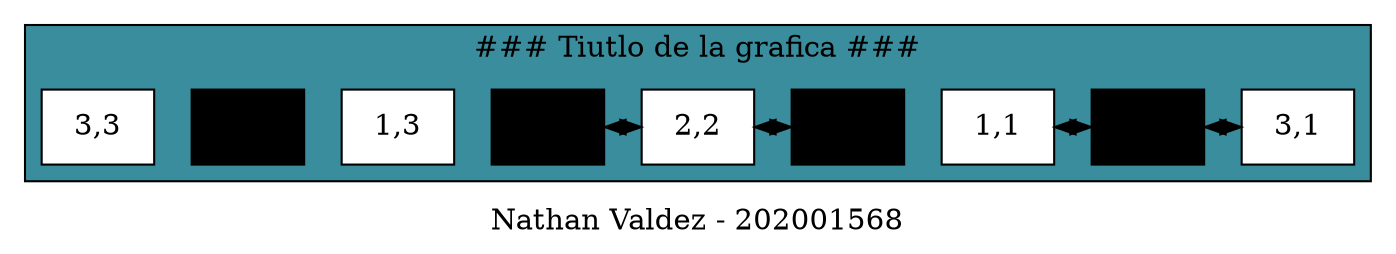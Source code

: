 digraph D{
    node[shape = box fillcolor = "FFEDBB" style = filled]
    label = "Nathan Valdez - 202001568"
    
    subgraph cluster_p{
        label = "### Tiutlo de la grafica ###"
        bgcolor = "#398D9C"
        edge[dir = "both"]

        Node1_1[label= "1,1", group=1, fillcolor= white]
        Node2_1[label= "2,1", group=2, fillcolor= black];
        Node3_1[label= "3,1", group=3, fillcolor= white];
        Node1_2[label= "1,2", group=1, fillcolor= black];
        Node2_2[label= "2,2", group=2, fillcolor= white];
        Node3_2[label= "3,2", group=3, fillcolor= black];
        Node1_3[label= "1,3", group=1, fillcolor= white];
        Node2_3[label= "2,3", group=2, fillcolor= black];
        Node3_3[label= "3,3", group=3, fillcolor= white];

        Node1_1 -> Node2_1;
        Node2_1 -> Node3_1
        {rank=same;Node1_1;Node2_1;Node3_1}

        Node1_2 -> Node2_2;
        Node2_2 -> Node3_2
        {rank=same; Node1_2; Node2_2; Node3_2}

    }




}